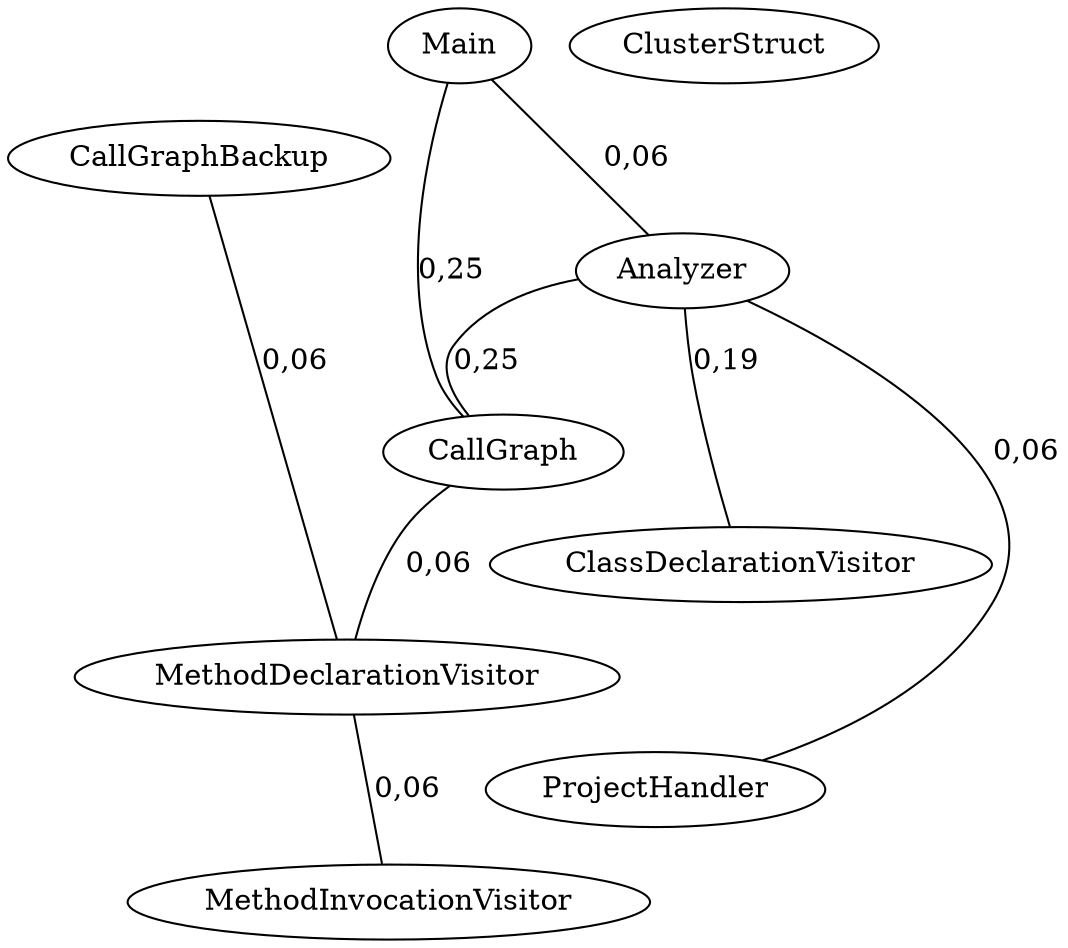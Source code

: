 strict graph G {
  CallGraph;
  ClusterStruct;
  MethodInvocationVisitor;
  ClassDeclarationVisitor;
  Analyzer;
  ProjectHandler;
  MethodDeclarationVisitor;
  CallGraphBackup;
  Main;
  CallGraph -- MethodDeclarationVisitor [ weight="0.0625" label="0,06" ];
  Analyzer -- CallGraph [ weight="0.25" label="0,25" ];
  Analyzer -- ProjectHandler [ weight="0.0625" label="0,06" ];
  Analyzer -- ClassDeclarationVisitor [ weight="0.1875" label="0,19" ];
  MethodDeclarationVisitor -- MethodInvocationVisitor [ weight="0.0625" label="0,06" ];
  CallGraphBackup -- MethodDeclarationVisitor [ weight="0.0625" label="0,06" ];
  Main -- CallGraph [ weight="0.25" label="0,25" ];
  Main -- Analyzer [ weight="0.0625" label="0,06" ];
}
